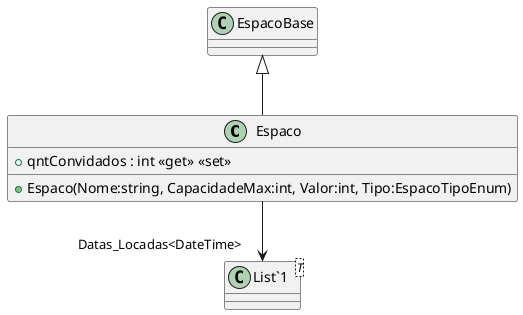 @startuml
class Espaco {
    + qntConvidados : int <<get>> <<set>>
    + Espaco(Nome:string, CapacidadeMax:int, Valor:int, Tipo:EspacoTipoEnum)
}
class "List`1"<T> {
}
EspacoBase <|-- Espaco
Espaco --> "Datas_Locadas<DateTime>" "List`1"
@enduml
